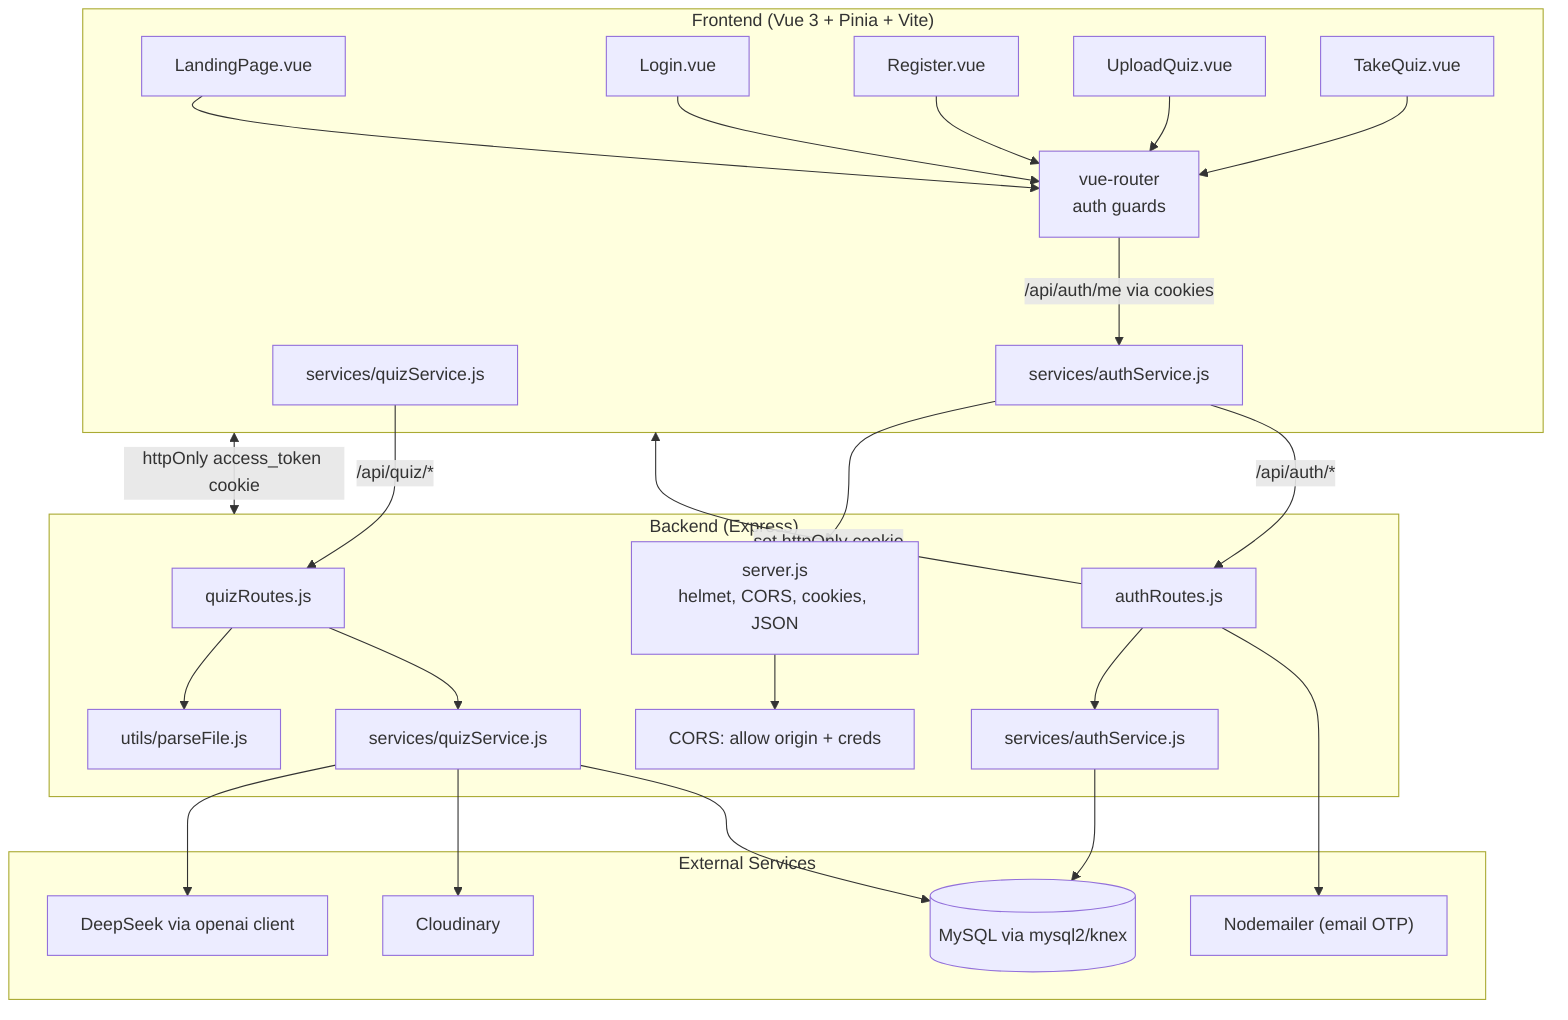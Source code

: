 flowchart TD
  subgraph Client ["Frontend (Vue 3 + Pinia + Vite)"]
    LP[LandingPage.vue]
    LG[Login.vue]
    RG[Register.vue]
    UQ[UploadQuiz.vue]
    TQ[TakeQuiz.vue]
    RT["vue-router<br/>auth guards"]
    ASvcFE[services/authService.js]
    QSvcFE[services/quizService.js]
  end

  subgraph Server ["Backend (Express)"]
    SRV["server.js<br/>helmet, CORS, cookies, JSON"]
    AR[authRoutes.js]
    QR[quizRoutes.js]
    ASvcBE[services/authService.js]
    QSvcBE[services/quizService.js]
    PF[utils/parseFile.js]
    CORS["CORS: allow origin + creds"]
  end

  subgraph Infra ["External Services"]
    DB[("MySQL via mysql2/knex")]
    Mail["Nodemailer (email OTP)"]
    Cloudinary[Cloudinary]
    AI["DeepSeek via openai client"]
  end

  LP --> RT
  LG --> RT
  RG --> RT
  UQ --> RT
  TQ --> RT

  RT -->|"/api/auth/me via cookies"| ASvcFE --> SRV
  ASvcFE -->|"/api/auth/*"| AR
  QSvcFE -->|"/api/quiz/*"| QR

  SRV --> CORS
  AR --> ASvcBE --> DB
  AR --> Mail
  AR -->|"set httpOnly cookie"| Client

  QR --> PF
  QR --> QSvcBE --> AI
  QSvcBE --> Cloudinary
  QSvcBE --> DB

  Client <-->|"httpOnly access_token cookie"| Server